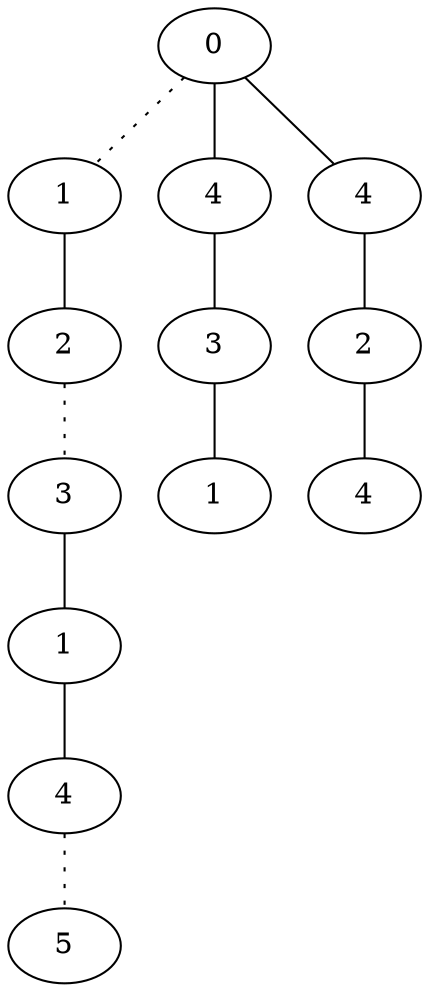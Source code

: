 graph {
a0[label=0];
a1[label=1];
a2[label=2];
a3[label=3];
a4[label=1];
a5[label=4];
a6[label=5];
a7[label=4];
a8[label=3];
a9[label=1];
a10[label=4];
a11[label=2];
a12[label=4];
a0 -- a1 [style=dotted];
a0 -- a7;
a0 -- a10;
a1 -- a2;
a2 -- a3 [style=dotted];
a3 -- a4;
a4 -- a5;
a5 -- a6 [style=dotted];
a7 -- a8;
a8 -- a9;
a10 -- a11;
a11 -- a12;
}
